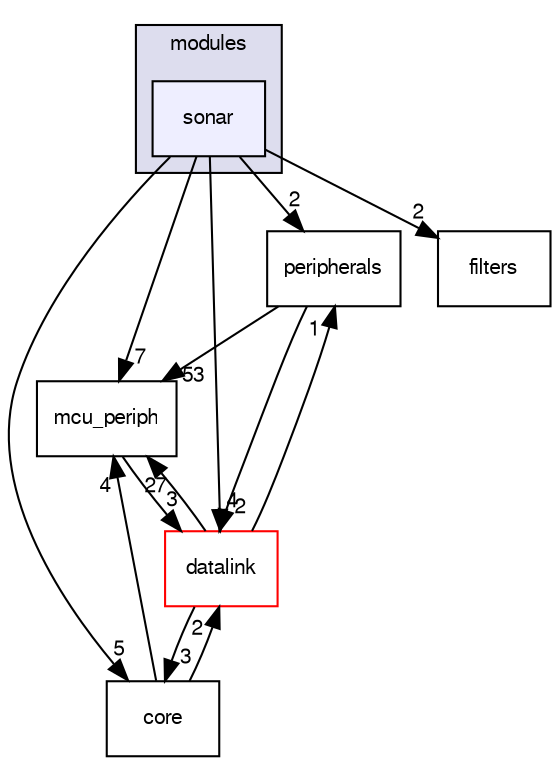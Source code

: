 digraph "sw/airborne/modules/sonar" {
  compound=true
  node [ fontsize="10", fontname="FreeSans"];
  edge [ labelfontsize="10", labelfontname="FreeSans"];
  subgraph clusterdir_c2abcdd6ccb39c3582929c0e3f5651c2 {
    graph [ bgcolor="#ddddee", pencolor="black", label="modules" fontname="FreeSans", fontsize="10", URL="dir_c2abcdd6ccb39c3582929c0e3f5651c2.html"]
  dir_f794e7c055cca00c0de6f5564d477f09 [shape=box, label="sonar", style="filled", fillcolor="#eeeeff", pencolor="black", URL="dir_f794e7c055cca00c0de6f5564d477f09.html"];
  }
  dir_0a48ba2c0a76794adfddddc873522f67 [shape=box label="peripherals" URL="dir_0a48ba2c0a76794adfddddc873522f67.html"];
  dir_0e703de7e76e38c62de795c957434487 [shape=box label="core" URL="dir_0e703de7e76e38c62de795c957434487.html"];
  dir_1ca43f6a116d741d80fb1d0555a2b198 [shape=box label="mcu_periph" URL="dir_1ca43f6a116d741d80fb1d0555a2b198.html"];
  dir_1444106569909aede49a887d28257b90 [shape=box label="filters" URL="dir_1444106569909aede49a887d28257b90.html"];
  dir_164c7aa663179b26059278e7f36078da [shape=box label="datalink" fillcolor="white" style="filled" color="red" URL="dir_164c7aa663179b26059278e7f36078da.html"];
  dir_0a48ba2c0a76794adfddddc873522f67->dir_1ca43f6a116d741d80fb1d0555a2b198 [headlabel="53", labeldistance=1.5 headhref="dir_000109_000107.html"];
  dir_0a48ba2c0a76794adfddddc873522f67->dir_164c7aa663179b26059278e7f36078da [headlabel="2", labeldistance=1.5 headhref="dir_000109_000034.html"];
  dir_0e703de7e76e38c62de795c957434487->dir_1ca43f6a116d741d80fb1d0555a2b198 [headlabel="4", labeldistance=1.5 headhref="dir_000128_000107.html"];
  dir_0e703de7e76e38c62de795c957434487->dir_164c7aa663179b26059278e7f36078da [headlabel="2", labeldistance=1.5 headhref="dir_000128_000034.html"];
  dir_f794e7c055cca00c0de6f5564d477f09->dir_0a48ba2c0a76794adfddddc873522f67 [headlabel="2", labeldistance=1.5 headhref="dir_000194_000109.html"];
  dir_f794e7c055cca00c0de6f5564d477f09->dir_0e703de7e76e38c62de795c957434487 [headlabel="5", labeldistance=1.5 headhref="dir_000194_000128.html"];
  dir_f794e7c055cca00c0de6f5564d477f09->dir_1ca43f6a116d741d80fb1d0555a2b198 [headlabel="7", labeldistance=1.5 headhref="dir_000194_000107.html"];
  dir_f794e7c055cca00c0de6f5564d477f09->dir_1444106569909aede49a887d28257b90 [headlabel="2", labeldistance=1.5 headhref="dir_000194_000091.html"];
  dir_f794e7c055cca00c0de6f5564d477f09->dir_164c7aa663179b26059278e7f36078da [headlabel="4", labeldistance=1.5 headhref="dir_000194_000034.html"];
  dir_1ca43f6a116d741d80fb1d0555a2b198->dir_164c7aa663179b26059278e7f36078da [headlabel="3", labeldistance=1.5 headhref="dir_000107_000034.html"];
  dir_164c7aa663179b26059278e7f36078da->dir_0a48ba2c0a76794adfddddc873522f67 [headlabel="1", labeldistance=1.5 headhref="dir_000034_000109.html"];
  dir_164c7aa663179b26059278e7f36078da->dir_0e703de7e76e38c62de795c957434487 [headlabel="3", labeldistance=1.5 headhref="dir_000034_000128.html"];
  dir_164c7aa663179b26059278e7f36078da->dir_1ca43f6a116d741d80fb1d0555a2b198 [headlabel="27", labeldistance=1.5 headhref="dir_000034_000107.html"];
}
